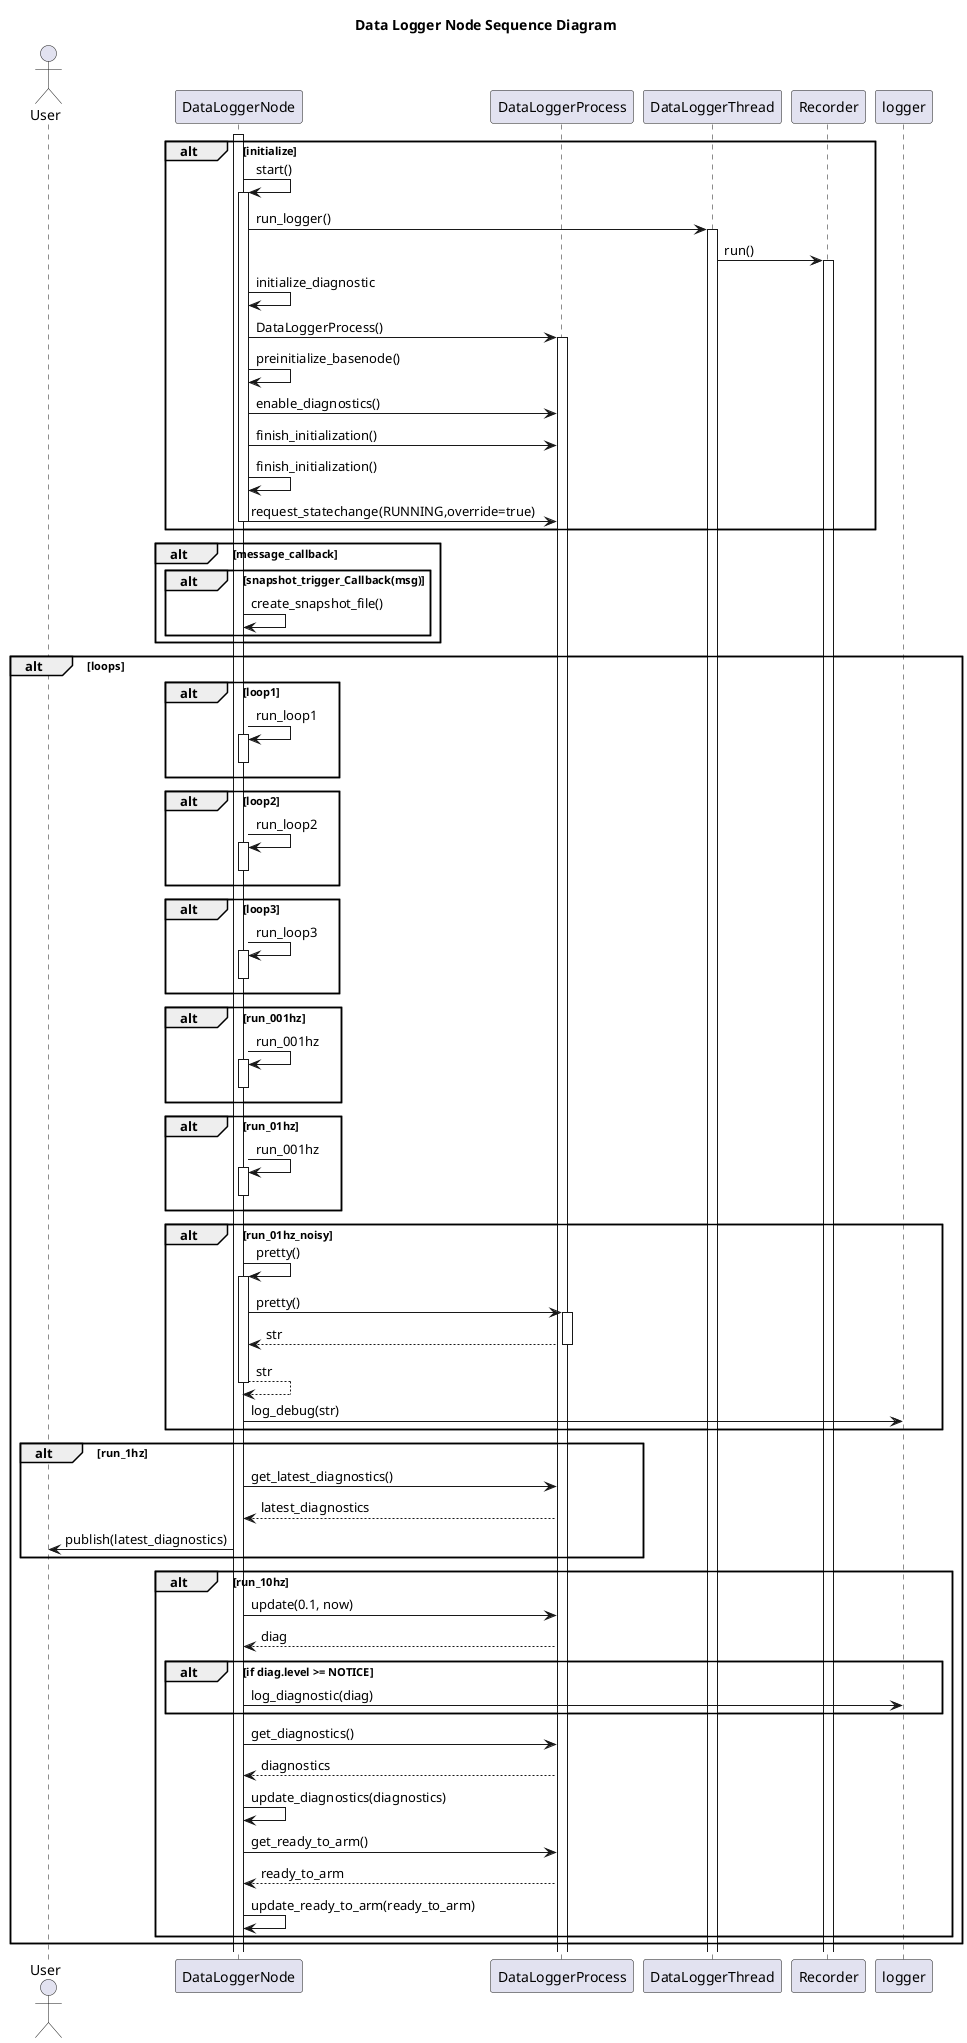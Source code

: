 @startuml
title Data Logger Node Sequence Diagram
actor User as user
participant DataLoggerNode as node
participant DataLoggerProcess as process
participant DataLoggerThread as logger_thread
participant Recorder as recorder

alt initialize
    activate node
    node -> node++: start()
    node -> logger_thread++: run_logger()
    logger_thread -> recorder++: run()
    node -> node: initialize_diagnostic
    node -> process++: DataLoggerProcess()
    node -> node: preinitialize_basenode()
    node -> process: enable_diagnostics()
    node -> process: finish_initialization()
    node -> node: finish_initialization()
    node -> process: request_statechange(RUNNING,override=true)
    node--
end

alt message_callback
    alt snapshot_trigger_Callback(msg)
        node -> node: create_snapshot_file()
    
    end
end

alt loops
    alt loop1
        node -> node++: run_loop1
        node--
    end
    alt loop2
        node -> node++: run_loop2
        node--
    end
    alt loop3
        node -> node++: run_loop3
        node--
    end
    alt run_001hz
        node -> node++: run_001hz
        node--
    end
    alt run_01hz
        node -> node++: run_001hz
        node--
    end
    alt run_01hz_noisy
        node -> node++: pretty()
        node -> process++: pretty()
        process --> node--: str
        node --> node--: str
        node -> logger:log_debug(str)
    end
    alt run_1hz
        node -> process: get_latest_diagnostics()
        process --> node: latest_diagnostics
        node -> user: publish(latest_diagnostics)
    end
    alt run_10hz
        node -> process: update(0.1, now)
        process --> node: diag
        alt if diag.level >= NOTICE
            node -> logger: log_diagnostic(diag)
        end
        node -> process: get_diagnostics()
        process --> node: diagnostics
        node -> node: update_diagnostics(diagnostics)
        node -> process: get_ready_to_arm()
        process --> node: ready_to_arm
        node -> node: update_ready_to_arm(ready_to_arm)

    end
end
@enduml